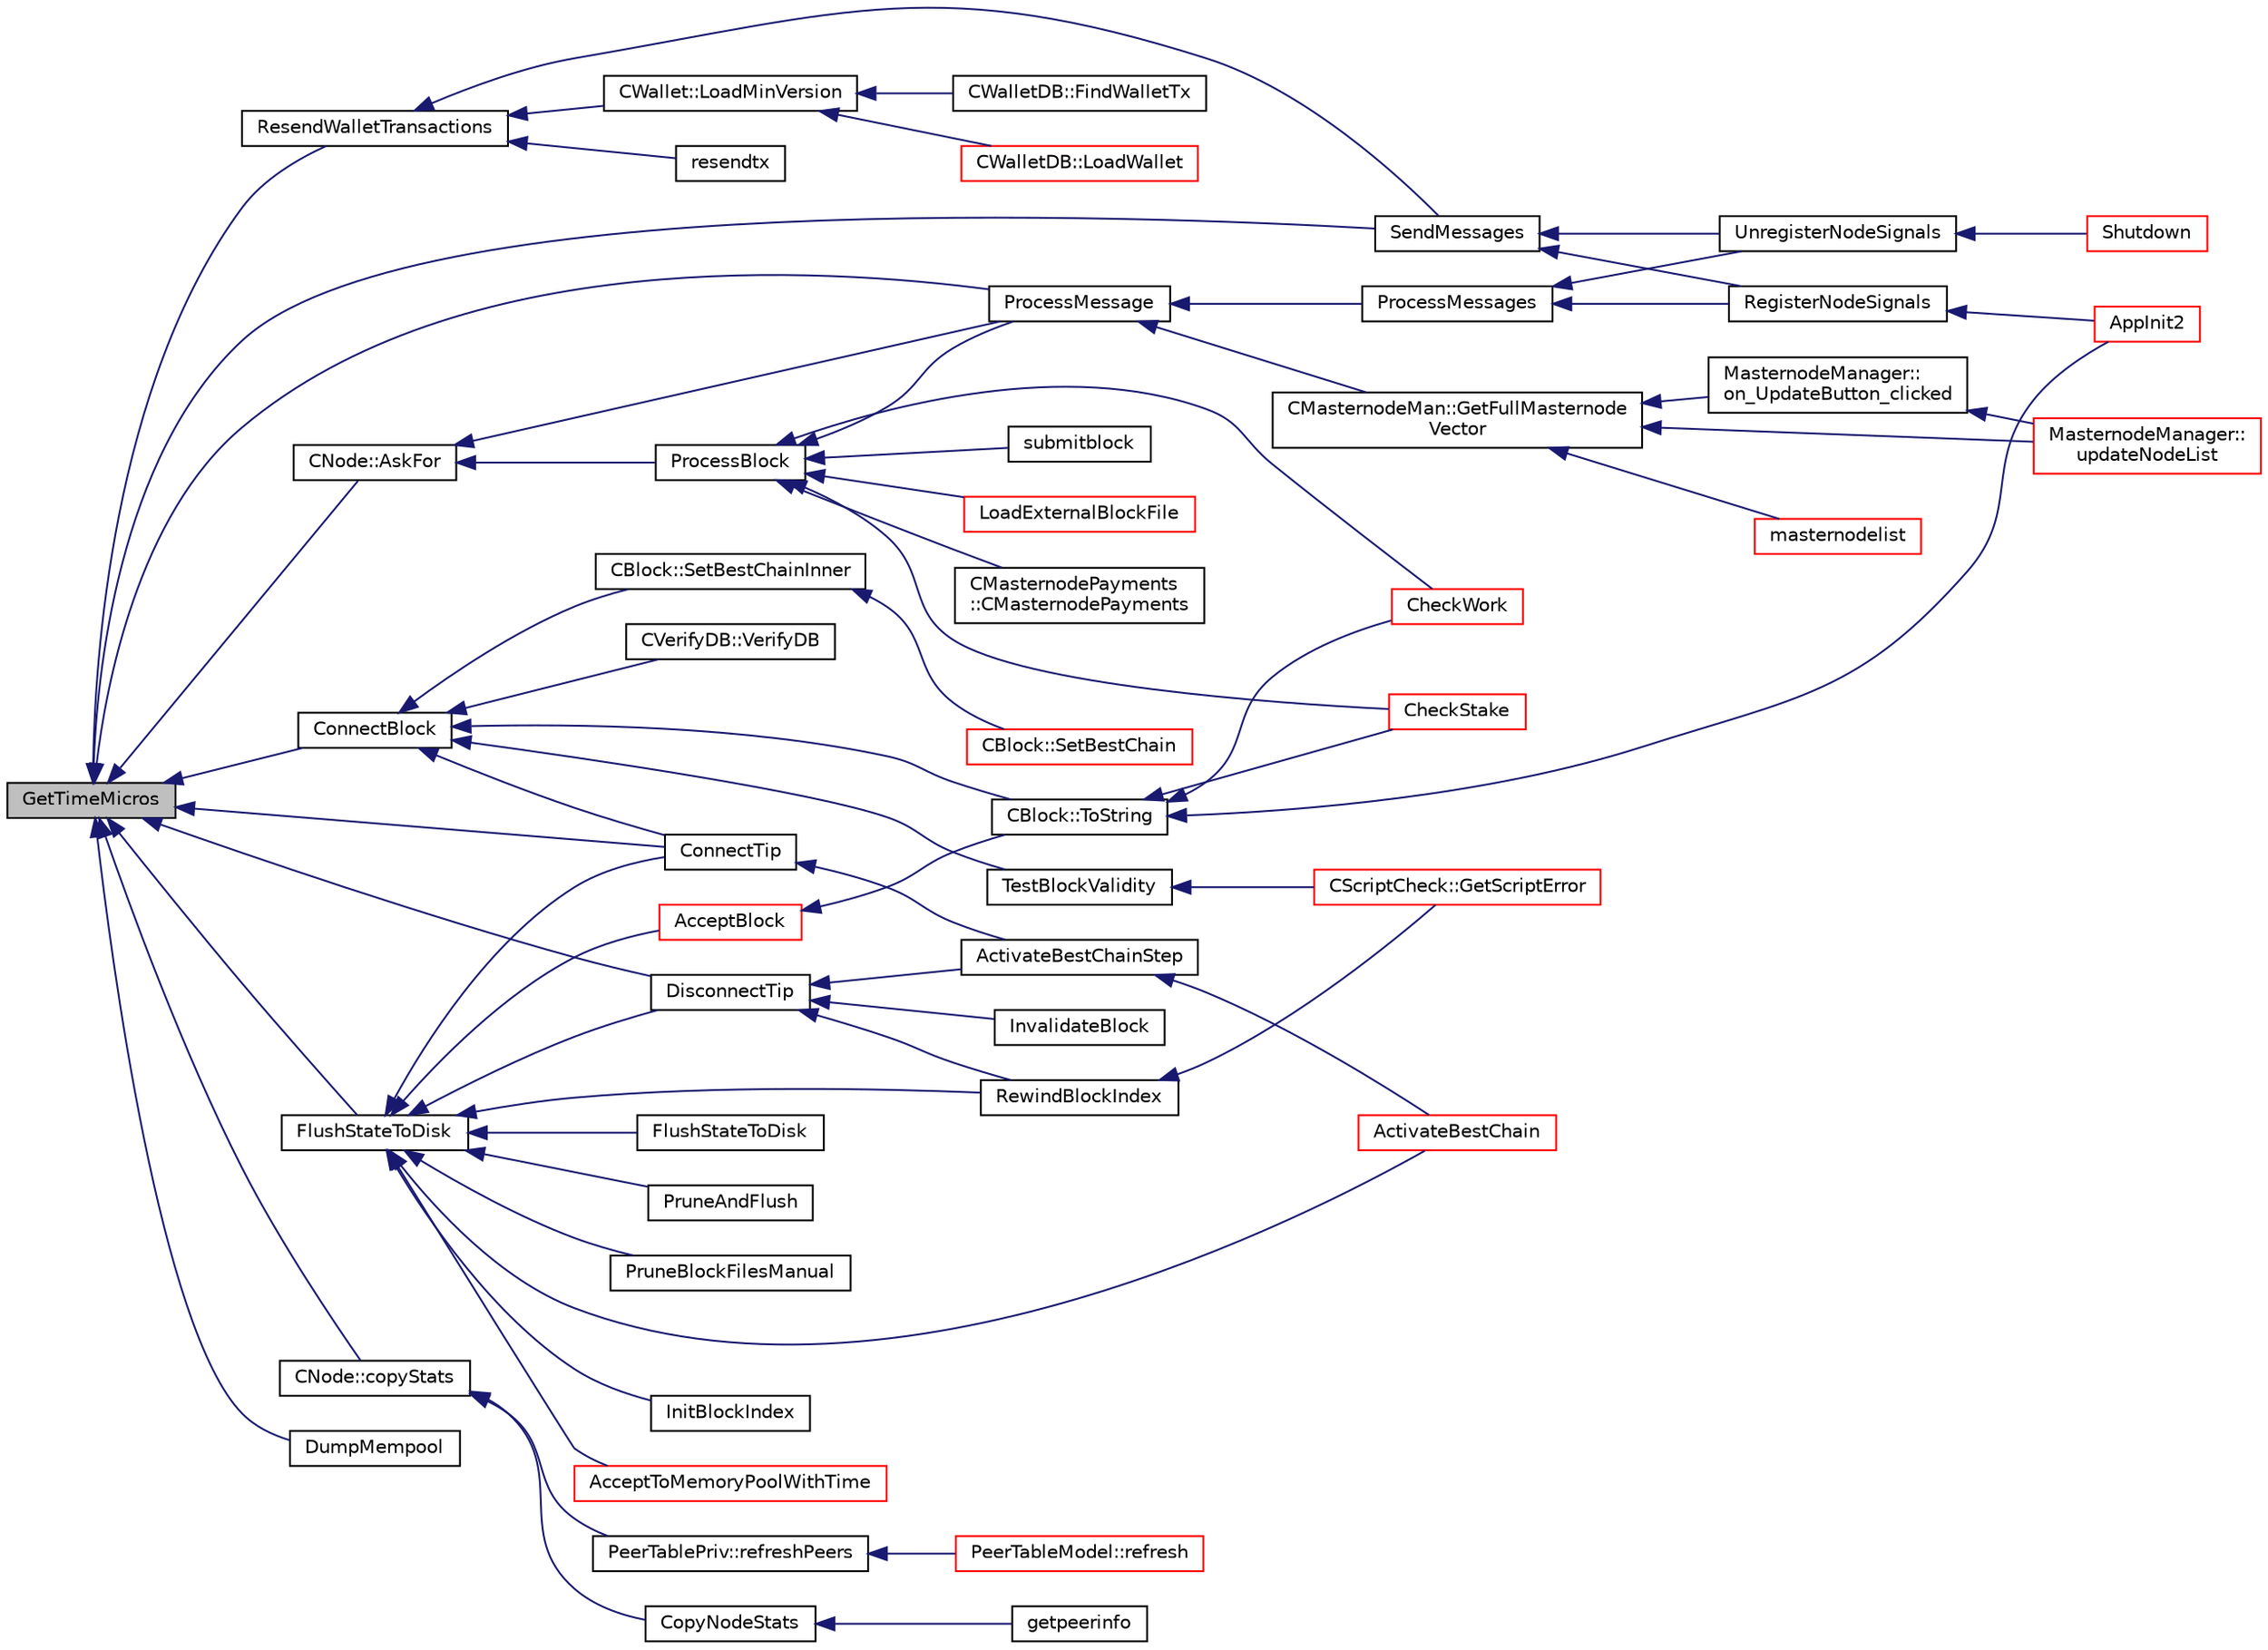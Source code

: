 digraph "GetTimeMicros"
{
  edge [fontname="Helvetica",fontsize="10",labelfontname="Helvetica",labelfontsize="10"];
  node [fontname="Helvetica",fontsize="10",shape=record];
  rankdir="LR";
  Node4145 [label="GetTimeMicros",height=0.2,width=0.4,color="black", fillcolor="grey75", style="filled", fontcolor="black"];
  Node4145 -> Node4146 [dir="back",color="midnightblue",fontsize="10",style="solid",fontname="Helvetica"];
  Node4146 [label="ResendWalletTransactions",height=0.2,width=0.4,color="black", fillcolor="white", style="filled",URL="$d4/dbf/main_8h.html#aa8d5c228e24266e3dca5858adae31800",tooltip="Ask wallets to resend their transactions. "];
  Node4146 -> Node4147 [dir="back",color="midnightblue",fontsize="10",style="solid",fontname="Helvetica"];
  Node4147 [label="SendMessages",height=0.2,width=0.4,color="black", fillcolor="white", style="filled",URL="$d4/dbf/main_8h.html#a711a5bdb30c9c9bbdc83011b1cbbe2f3"];
  Node4147 -> Node4148 [dir="back",color="midnightblue",fontsize="10",style="solid",fontname="Helvetica"];
  Node4148 [label="RegisterNodeSignals",height=0.2,width=0.4,color="black", fillcolor="white", style="filled",URL="$d4/dbf/main_8h.html#ab02615ff65f91d69f8d786ec900baa8a",tooltip="Register with a network node to receive its signals. "];
  Node4148 -> Node4149 [dir="back",color="midnightblue",fontsize="10",style="solid",fontname="Helvetica"];
  Node4149 [label="AppInit2",height=0.2,width=0.4,color="red", fillcolor="white", style="filled",URL="$d8/dc0/init_8h.html#a1a4c1bfbf6ba1db77e988b89b9cadfd3",tooltip="Initialize ion. "];
  Node4147 -> Node4153 [dir="back",color="midnightblue",fontsize="10",style="solid",fontname="Helvetica"];
  Node4153 [label="UnregisterNodeSignals",height=0.2,width=0.4,color="black", fillcolor="white", style="filled",URL="$d4/dbf/main_8h.html#a3ef0cc6e9d9d6435ee2a5569244d6ebd",tooltip="Unregister a network node. "];
  Node4153 -> Node4154 [dir="back",color="midnightblue",fontsize="10",style="solid",fontname="Helvetica"];
  Node4154 [label="Shutdown",height=0.2,width=0.4,color="red", fillcolor="white", style="filled",URL="$d8/dc0/init_8h.html#ac5f038c2b480cf9ef5e19e3eba8dbaf9"];
  Node4146 -> Node4155 [dir="back",color="midnightblue",fontsize="10",style="solid",fontname="Helvetica"];
  Node4155 [label="resendtx",height=0.2,width=0.4,color="black", fillcolor="white", style="filled",URL="$df/d1d/rpcwallet_8cpp.html#a8f5f5ea7520a9c1b4400a19df8572226"];
  Node4146 -> Node4156 [dir="back",color="midnightblue",fontsize="10",style="solid",fontname="Helvetica"];
  Node4156 [label="CWallet::LoadMinVersion",height=0.2,width=0.4,color="black", fillcolor="white", style="filled",URL="$d2/de5/class_c_wallet.html#a88317da8dab80135b8db73e945e15b60"];
  Node4156 -> Node4157 [dir="back",color="midnightblue",fontsize="10",style="solid",fontname="Helvetica"];
  Node4157 [label="CWalletDB::LoadWallet",height=0.2,width=0.4,color="red", fillcolor="white", style="filled",URL="$d4/d90/class_c_wallet_d_b.html#a14f26e53502d1a60dd2b034f830acf03"];
  Node4156 -> Node4159 [dir="back",color="midnightblue",fontsize="10",style="solid",fontname="Helvetica"];
  Node4159 [label="CWalletDB::FindWalletTx",height=0.2,width=0.4,color="black", fillcolor="white", style="filled",URL="$d4/d90/class_c_wallet_d_b.html#abaf9ab57bf283b3d929383b0b99940bd"];
  Node4145 -> Node4160 [dir="back",color="midnightblue",fontsize="10",style="solid",fontname="Helvetica"];
  Node4160 [label="ProcessMessage",height=0.2,width=0.4,color="black", fillcolor="white", style="filled",URL="$df/d0a/main_8cpp.html#a8ba92b1a4bce3c835e887a9073d17d8e"];
  Node4160 -> Node4161 [dir="back",color="midnightblue",fontsize="10",style="solid",fontname="Helvetica"];
  Node4161 [label="ProcessMessages",height=0.2,width=0.4,color="black", fillcolor="white", style="filled",URL="$d4/dbf/main_8h.html#a196f9318f02448b85b28d612698934fd"];
  Node4161 -> Node4148 [dir="back",color="midnightblue",fontsize="10",style="solid",fontname="Helvetica"];
  Node4161 -> Node4153 [dir="back",color="midnightblue",fontsize="10",style="solid",fontname="Helvetica"];
  Node4160 -> Node4162 [dir="back",color="midnightblue",fontsize="10",style="solid",fontname="Helvetica"];
  Node4162 [label="CMasternodeMan::GetFullMasternode\lVector",height=0.2,width=0.4,color="black", fillcolor="white", style="filled",URL="$dc/d6b/class_c_masternode_man.html#ab39e213a7601e1bef2eba1d5d63206f5"];
  Node4162 -> Node4163 [dir="back",color="midnightblue",fontsize="10",style="solid",fontname="Helvetica"];
  Node4163 [label="MasternodeManager::\lupdateNodeList",height=0.2,width=0.4,color="red", fillcolor="white", style="filled",URL="$d9/d70/class_masternode_manager.html#a5485a8bd6ccf673027165cc1207dfae9"];
  Node4162 -> Node4165 [dir="back",color="midnightblue",fontsize="10",style="solid",fontname="Helvetica"];
  Node4165 [label="MasternodeManager::\lon_UpdateButton_clicked",height=0.2,width=0.4,color="black", fillcolor="white", style="filled",URL="$d9/d70/class_masternode_manager.html#ae8d07b4d869e3eb09fe1be445eff0430"];
  Node4165 -> Node4163 [dir="back",color="midnightblue",fontsize="10",style="solid",fontname="Helvetica"];
  Node4162 -> Node4166 [dir="back",color="midnightblue",fontsize="10",style="solid",fontname="Helvetica"];
  Node4166 [label="masternodelist",height=0.2,width=0.4,color="red", fillcolor="white", style="filled",URL="$d5/d6b/rpcstashedsend_8cpp.html#a3a7ed7e37f21eb2912afc6e776f7236c"];
  Node4145 -> Node4147 [dir="back",color="midnightblue",fontsize="10",style="solid",fontname="Helvetica"];
  Node4145 -> Node4168 [dir="back",color="midnightblue",fontsize="10",style="solid",fontname="Helvetica"];
  Node4168 [label="CNode::copyStats",height=0.2,width=0.4,color="black", fillcolor="white", style="filled",URL="$d1/d64/class_c_node.html#aaa77188d9df85b80e3f8a30292acf6a9"];
  Node4168 -> Node4169 [dir="back",color="midnightblue",fontsize="10",style="solid",fontname="Helvetica"];
  Node4169 [label="PeerTablePriv::refreshPeers",height=0.2,width=0.4,color="black", fillcolor="white", style="filled",URL="$dd/d0b/class_peer_table_priv.html#a304d99874f6cd0c67ed207546a5ca904",tooltip="Pull a full list of peers from vNodes into our cache. "];
  Node4169 -> Node4170 [dir="back",color="midnightblue",fontsize="10",style="solid",fontname="Helvetica"];
  Node4170 [label="PeerTableModel::refresh",height=0.2,width=0.4,color="red", fillcolor="white", style="filled",URL="$d7/d25/class_peer_table_model.html#abae14b3fd8a38a60f752f67a57b5b0b3"];
  Node4168 -> Node4173 [dir="back",color="midnightblue",fontsize="10",style="solid",fontname="Helvetica"];
  Node4173 [label="CopyNodeStats",height=0.2,width=0.4,color="black", fillcolor="white", style="filled",URL="$df/dab/rpcnet_8cpp.html#aeb7ed40072125e3bac7332d9e84d0ef4"];
  Node4173 -> Node4174 [dir="back",color="midnightblue",fontsize="10",style="solid",fontname="Helvetica"];
  Node4174 [label="getpeerinfo",height=0.2,width=0.4,color="black", fillcolor="white", style="filled",URL="$df/dab/rpcnet_8cpp.html#aee93daaf3d283447eae5d8765e0e5ddb"];
  Node4145 -> Node4175 [dir="back",color="midnightblue",fontsize="10",style="solid",fontname="Helvetica"];
  Node4175 [label="CNode::AskFor",height=0.2,width=0.4,color="black", fillcolor="white", style="filled",URL="$d1/d64/class_c_node.html#a35bd20800b9be4b5213826502b34996e"];
  Node4175 -> Node4176 [dir="back",color="midnightblue",fontsize="10",style="solid",fontname="Helvetica"];
  Node4176 [label="ProcessBlock",height=0.2,width=0.4,color="black", fillcolor="white", style="filled",URL="$d4/dbf/main_8h.html#a7c8a7be3439bb5e1e40548a332a3cf29"];
  Node4176 -> Node4177 [dir="back",color="midnightblue",fontsize="10",style="solid",fontname="Helvetica"];
  Node4177 [label="LoadExternalBlockFile",height=0.2,width=0.4,color="red", fillcolor="white", style="filled",URL="$df/d0a/main_8cpp.html#afbdbbb5a1b376748e5460cbcf644a9af"];
  Node4176 -> Node4160 [dir="back",color="midnightblue",fontsize="10",style="solid",fontname="Helvetica"];
  Node4176 -> Node4179 [dir="back",color="midnightblue",fontsize="10",style="solid",fontname="Helvetica"];
  Node4179 [label="CMasternodePayments\l::CMasternodePayments",height=0.2,width=0.4,color="black", fillcolor="white", style="filled",URL="$dc/d9a/class_c_masternode_payments.html#a4b9454f265a927528c881716e7649973"];
  Node4176 -> Node4180 [dir="back",color="midnightblue",fontsize="10",style="solid",fontname="Helvetica"];
  Node4180 [label="CheckWork",height=0.2,width=0.4,color="red", fillcolor="white", style="filled",URL="$de/d13/miner_8h.html#aadd8a05aa6d8fae1c0f4daa5e971a12a",tooltip="Check mined proof-of-work block. "];
  Node4176 -> Node4183 [dir="back",color="midnightblue",fontsize="10",style="solid",fontname="Helvetica"];
  Node4183 [label="CheckStake",height=0.2,width=0.4,color="red", fillcolor="white", style="filled",URL="$de/d13/miner_8h.html#a68be4bcfa03b86095641eac5ca996fed",tooltip="Check mined proof-of-stake block. "];
  Node4176 -> Node4185 [dir="back",color="midnightblue",fontsize="10",style="solid",fontname="Helvetica"];
  Node4185 [label="submitblock",height=0.2,width=0.4,color="black", fillcolor="white", style="filled",URL="$d4/ddd/rpcmining_8cpp.html#a6fc1aa077add8cb1c74207056616134d"];
  Node4175 -> Node4160 [dir="back",color="midnightblue",fontsize="10",style="solid",fontname="Helvetica"];
  Node4145 -> Node4186 [dir="back",color="midnightblue",fontsize="10",style="solid",fontname="Helvetica"];
  Node4186 [label="ConnectBlock",height=0.2,width=0.4,color="black", fillcolor="white", style="filled",URL="$dd/d7d/validation_8cpp.html#afafbb35ee38b98e832fcb8b159942055",tooltip="Apply the effects of this block (with given index) on the UTXO set represented by coins..."];
  Node4186 -> Node4187 [dir="back",color="midnightblue",fontsize="10",style="solid",fontname="Helvetica"];
  Node4187 [label="CBlock::SetBestChainInner",height=0.2,width=0.4,color="black", fillcolor="white", style="filled",URL="$d3/d51/class_c_block.html#a82c90ccbecf89a38ff56d8429514e2c2"];
  Node4187 -> Node4188 [dir="back",color="midnightblue",fontsize="10",style="solid",fontname="Helvetica"];
  Node4188 [label="CBlock::SetBestChain",height=0.2,width=0.4,color="red", fillcolor="white", style="filled",URL="$d3/d51/class_c_block.html#a6e308b2d75d1cfc4a75eda36feb60ca1"];
  Node4186 -> Node4192 [dir="back",color="midnightblue",fontsize="10",style="solid",fontname="Helvetica"];
  Node4192 [label="CBlock::ToString",height=0.2,width=0.4,color="black", fillcolor="white", style="filled",URL="$d3/d51/class_c_block.html#a0e8a98f10831c00ae76b3a831c4804e5"];
  Node4192 -> Node4149 [dir="back",color="midnightblue",fontsize="10",style="solid",fontname="Helvetica"];
  Node4192 -> Node4180 [dir="back",color="midnightblue",fontsize="10",style="solid",fontname="Helvetica"];
  Node4192 -> Node4183 [dir="back",color="midnightblue",fontsize="10",style="solid",fontname="Helvetica"];
  Node4186 -> Node4193 [dir="back",color="midnightblue",fontsize="10",style="solid",fontname="Helvetica"];
  Node4193 [label="ConnectTip",height=0.2,width=0.4,color="black", fillcolor="white", style="filled",URL="$dd/d7d/validation_8cpp.html#a6aed3630ddc1f0822daf257250d4799a",tooltip="Connect a new block to chainActive. "];
  Node4193 -> Node4194 [dir="back",color="midnightblue",fontsize="10",style="solid",fontname="Helvetica"];
  Node4194 [label="ActivateBestChainStep",height=0.2,width=0.4,color="black", fillcolor="white", style="filled",URL="$dd/d7d/validation_8cpp.html#a4e2b817360d39dc766271f51fc146c96",tooltip="Try to make some progress towards making pindexMostWork the active block. "];
  Node4194 -> Node4195 [dir="back",color="midnightblue",fontsize="10",style="solid",fontname="Helvetica"];
  Node4195 [label="ActivateBestChain",height=0.2,width=0.4,color="red", fillcolor="white", style="filled",URL="$db/d38/validation_8h.html#a81d9ced51eb72d4df66abddb00318b64",tooltip="Find the best known block, and make it the tip of the block chain. "];
  Node4186 -> Node4199 [dir="back",color="midnightblue",fontsize="10",style="solid",fontname="Helvetica"];
  Node4199 [label="TestBlockValidity",height=0.2,width=0.4,color="black", fillcolor="white", style="filled",URL="$db/d38/validation_8h.html#a12c39e969c9077605ae8a91730fb78d3",tooltip="Check a block is completely valid from start to finish (only works on top of our current best block..."];
  Node4199 -> Node4200 [dir="back",color="midnightblue",fontsize="10",style="solid",fontname="Helvetica"];
  Node4200 [label="CScriptCheck::GetScriptError",height=0.2,width=0.4,color="red", fillcolor="white", style="filled",URL="$df/d12/class_c_script_check.html#a1340496c37e521c253606b5957173afd"];
  Node4186 -> Node4208 [dir="back",color="midnightblue",fontsize="10",style="solid",fontname="Helvetica"];
  Node4208 [label="CVerifyDB::VerifyDB",height=0.2,width=0.4,color="black", fillcolor="white", style="filled",URL="$d7/da0/class_c_verify_d_b.html#af12e07230f20d23cf01d417d0e785c49"];
  Node4145 -> Node4209 [dir="back",color="midnightblue",fontsize="10",style="solid",fontname="Helvetica"];
  Node4209 [label="FlushStateToDisk",height=0.2,width=0.4,color="black", fillcolor="white", style="filled",URL="$dd/d7d/validation_8cpp.html#a788f3aaee688481378aa35a0e776718a",tooltip="Update the on-disk chain state. "];
  Node4209 -> Node4203 [dir="back",color="midnightblue",fontsize="10",style="solid",fontname="Helvetica"];
  Node4203 [label="AcceptToMemoryPoolWithTime",height=0.2,width=0.4,color="red", fillcolor="white", style="filled",URL="$dd/d7d/validation_8cpp.html#a7e5d2eb678cdda338b2dc803a2d4999f",tooltip="(try to) add transaction to memory pool with a specified acceptance time "];
  Node4209 -> Node4210 [dir="back",color="midnightblue",fontsize="10",style="solid",fontname="Helvetica"];
  Node4210 [label="FlushStateToDisk",height=0.2,width=0.4,color="black", fillcolor="white", style="filled",URL="$db/d38/validation_8h.html#a0d01c135cc5a05475e3dc3910c9888da",tooltip="Flush all state, indexes and buffers to disk. "];
  Node4209 -> Node4211 [dir="back",color="midnightblue",fontsize="10",style="solid",fontname="Helvetica"];
  Node4211 [label="PruneAndFlush",height=0.2,width=0.4,color="black", fillcolor="white", style="filled",URL="$db/d38/validation_8h.html#afccc404d3f648d7834ee7522ca348b41",tooltip="Prune block files and flush state to disk. "];
  Node4209 -> Node4212 [dir="back",color="midnightblue",fontsize="10",style="solid",fontname="Helvetica"];
  Node4212 [label="DisconnectTip",height=0.2,width=0.4,color="black", fillcolor="white", style="filled",URL="$dd/d7d/validation_8cpp.html#af22a75696068786d303019f31f29eb9e",tooltip="Disconnect chainActive&#39;s tip. "];
  Node4212 -> Node4194 [dir="back",color="midnightblue",fontsize="10",style="solid",fontname="Helvetica"];
  Node4212 -> Node4206 [dir="back",color="midnightblue",fontsize="10",style="solid",fontname="Helvetica"];
  Node4206 [label="InvalidateBlock",height=0.2,width=0.4,color="black", fillcolor="white", style="filled",URL="$db/d38/validation_8h.html#adf70cddb5b3b3218a7f22da08dc4a456",tooltip="Mark a block as invalid. "];
  Node4212 -> Node4213 [dir="back",color="midnightblue",fontsize="10",style="solid",fontname="Helvetica"];
  Node4213 [label="RewindBlockIndex",height=0.2,width=0.4,color="black", fillcolor="white", style="filled",URL="$db/d38/validation_8h.html#a2e51de180124822c526ac8f82777fa32",tooltip="When there are blocks in the active chain with missing data, rewind the chainstate and remove them fr..."];
  Node4213 -> Node4200 [dir="back",color="midnightblue",fontsize="10",style="solid",fontname="Helvetica"];
  Node4209 -> Node4193 [dir="back",color="midnightblue",fontsize="10",style="solid",fontname="Helvetica"];
  Node4209 -> Node4195 [dir="back",color="midnightblue",fontsize="10",style="solid",fontname="Helvetica"];
  Node4209 -> Node4214 [dir="back",color="midnightblue",fontsize="10",style="solid",fontname="Helvetica"];
  Node4214 [label="AcceptBlock",height=0.2,width=0.4,color="red", fillcolor="white", style="filled",URL="$dd/d7d/validation_8cpp.html#aaa7054d6767ac72da76062adba62e296",tooltip="Store block on disk. "];
  Node4214 -> Node4192 [dir="back",color="midnightblue",fontsize="10",style="solid",fontname="Helvetica"];
  Node4209 -> Node4215 [dir="back",color="midnightblue",fontsize="10",style="solid",fontname="Helvetica"];
  Node4215 [label="PruneBlockFilesManual",height=0.2,width=0.4,color="black", fillcolor="white", style="filled",URL="$db/d38/validation_8h.html#a173f79e71650a53a095bc1d88d77d6f9",tooltip="Prune block files up to a given height. "];
  Node4209 -> Node4213 [dir="back",color="midnightblue",fontsize="10",style="solid",fontname="Helvetica"];
  Node4209 -> Node4216 [dir="back",color="midnightblue",fontsize="10",style="solid",fontname="Helvetica"];
  Node4216 [label="InitBlockIndex",height=0.2,width=0.4,color="black", fillcolor="white", style="filled",URL="$db/d38/validation_8h.html#aaf2e19311fff6b9cd421a9a9d59f7ff1",tooltip="Initialize a new block tree database + block data on disk. "];
  Node4145 -> Node4212 [dir="back",color="midnightblue",fontsize="10",style="solid",fontname="Helvetica"];
  Node4145 -> Node4193 [dir="back",color="midnightblue",fontsize="10",style="solid",fontname="Helvetica"];
  Node4145 -> Node4217 [dir="back",color="midnightblue",fontsize="10",style="solid",fontname="Helvetica"];
  Node4217 [label="DumpMempool",height=0.2,width=0.4,color="black", fillcolor="white", style="filled",URL="$db/d38/validation_8h.html#a2ffb14100dba0c7910b7e09dcdec7d80",tooltip="Dump the mempool to disk. "];
}
